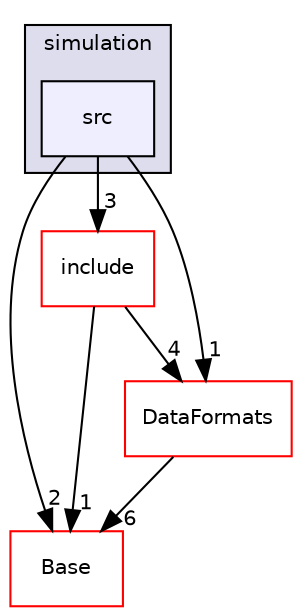 digraph "/home/travis/build/AliceO2Group/AliceO2/Detectors/TOF/simulation/src" {
  bgcolor=transparent;
  compound=true
  node [ fontsize="10", fontname="Helvetica"];
  edge [ labelfontsize="10", labelfontname="Helvetica"];
  subgraph clusterdir_827012254b0f6cad75d9a7a2745b1aea {
    graph [ bgcolor="#ddddee", pencolor="black", label="simulation" fontname="Helvetica", fontsize="10", URL="dir_827012254b0f6cad75d9a7a2745b1aea.html"]
  dir_67d024a16e1068fbfc78cd33f7b16177 [shape=box, label="src", style="filled", fillcolor="#eeeeff", pencolor="black", URL="dir_67d024a16e1068fbfc78cd33f7b16177.html"];
  }
  dir_37c90836491b695b472bf98d1be8336b [shape=box label="Base" color="red" URL="dir_37c90836491b695b472bf98d1be8336b.html"];
  dir_4d55c0327ef0082eaebc074a5f8651c4 [shape=box label="include" color="red" URL="dir_4d55c0327ef0082eaebc074a5f8651c4.html"];
  dir_2171f7ec022c5423887b07c69b2f5b48 [shape=box label="DataFormats" color="red" URL="dir_2171f7ec022c5423887b07c69b2f5b48.html"];
  dir_67d024a16e1068fbfc78cd33f7b16177->dir_37c90836491b695b472bf98d1be8336b [headlabel="2", labeldistance=1.5 headhref="dir_000131_000073.html"];
  dir_67d024a16e1068fbfc78cd33f7b16177->dir_4d55c0327ef0082eaebc074a5f8651c4 [headlabel="3", labeldistance=1.5 headhref="dir_000131_000109.html"];
  dir_67d024a16e1068fbfc78cd33f7b16177->dir_2171f7ec022c5423887b07c69b2f5b48 [headlabel="1", labeldistance=1.5 headhref="dir_000131_000043.html"];
  dir_4d55c0327ef0082eaebc074a5f8651c4->dir_37c90836491b695b472bf98d1be8336b [headlabel="1", labeldistance=1.5 headhref="dir_000109_000073.html"];
  dir_4d55c0327ef0082eaebc074a5f8651c4->dir_2171f7ec022c5423887b07c69b2f5b48 [headlabel="4", labeldistance=1.5 headhref="dir_000109_000043.html"];
  dir_2171f7ec022c5423887b07c69b2f5b48->dir_37c90836491b695b472bf98d1be8336b [headlabel="6", labeldistance=1.5 headhref="dir_000043_000073.html"];
}
